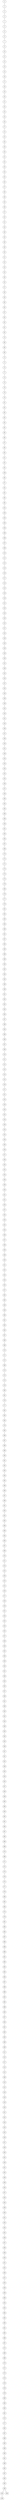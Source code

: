 graph {
0  [Label = "0 (0.00)"]
2  [Label = "2 (0.00)"]
3  [Label = "3 (0.00)"]
4  [Label = "4 (0.00)"]
1  [Label = "1 (0.00)"]
5  [Label = "5 (0.00)"]
6  [Label = "6 (0.00)"]
8  [Label = "8 (0.00)"]
7  [Label = "7 (0.00)"]
9  [Label = "9 (0.00)"]
10  [Label = "10 (0.00)"]
11  [Label = "11 (0.00)"]
12  [Label = "12 (0.00)"]
13  [Label = "13 (0.00)"]
14  [Label = "14 (0.00)"]
16  [Label = "16 (0.00)"]
17  [Label = "17 (0.00)"]
18  [Label = "18 (0.00)"]
19  [Label = "19 (0.00)"]
20  [Label = "20 (0.00)"]
21  [Label = "21 (0.00)"]
25  [Label = "25 (0.00)"]
23  [Label = "23 (0.00)"]
24  [Label = "24 (0.00)"]
26  [Label = "26 (0.00)"]
27  [Label = "27 (0.00)"]
15  [Label = "15 (0.00)"]
22  [Label = "22 (0.00)"]
30  [Label = "30 (0.00)"]
29  [Label = "29 (0.00)"]
28  [Label = "28 (0.00)"]
31  [Label = "31 (0.00)"]
32  [Label = "32 (0.00)"]
33  [Label = "33 (0.00)"]
34  [Label = "34 (0.00)"]
35  [Label = "35 (0.00)"]
40  [Label = "40 (0.00)"]
37  [Label = "37 (0.00)"]
38  [Label = "38 (0.00)"]
39  [Label = "39 (0.00)"]
43  [Label = "43 (0.00)"]
36  [Label = "36 (0.00)"]
47  [Label = "47 (0.00)"]
42  [Label = "42 (0.00)"]
41  [Label = "41 (0.00)"]
44  [Label = "44 (0.00)"]
48  [Label = "48 (0.00)"]
45  [Label = "45 (0.00)"]
46  [Label = "46 (0.00)"]
49  [Label = "49 (0.00)"]
50  [Label = "50 (0.00)"]
51  [Label = "51 (0.00)"]
52  [Label = "52 (0.00)"]
53  [Label = "53 (0.00)"]
54  [Label = "54 (0.00)"]
56  [Label = "56 (0.00)"]
55  [Label = "55 (0.00)"]
57  [Label = "57 (0.00)"]
58  [Label = "58 (0.00)"]
59  [Label = "59 (0.00)"]
60  [Label = "60 (0.00)"]
63  [Label = "63 (0.00)"]
67  [Label = "67 (0.00)"]
64  [Label = "64 (0.00)"]
62  [Label = "62 (0.00)"]
61  [Label = "61 (0.00)"]
65  [Label = "65 (0.00)"]
70  [Label = "70 (0.00)"]
66  [Label = "66 (0.00)"]
68  [Label = "68 (0.00)"]
69  [Label = "69 (0.00)"]
72  [Label = "72 (0.00)"]
71  [Label = "71 (0.00)"]
73  [Label = "73 (0.00)"]
77  [Label = "77 (0.00)"]
74  [Label = "74 (0.00)"]
75  [Label = "75 (0.00)"]
78  [Label = "78 (0.00)"]
79  [Label = "79 (0.00)"]
76  [Label = "76 (0.00)"]
81  [Label = "81 (0.00)"]
82  [Label = "82 (0.00)"]
80  [Label = "80 (0.00)"]
83  [Label = "83 (0.00)"]
84  [Label = "84 (0.00)"]
85  [Label = "85 (0.00)"]
86  [Label = "86 (0.00)"]
88  [Label = "88 (0.00)"]
87  [Label = "87 (0.00)"]
89  [Label = "89 (0.00)"]
90  [Label = "90 (0.00)"]
91  [Label = "91 (0.00)"]
92  [Label = "92 (0.00)"]
93  [Label = "93 (0.00)"]
100  [Label = "100 (0.00)"]
96  [Label = "96 (0.00)"]
97  [Label = "97 (0.00)"]
94  [Label = "94 (0.00)"]
95  [Label = "95 (0.00)"]
99  [Label = "99 (0.00)"]
98  [Label = "98 (0.00)"]
101  [Label = "101 (0.00)"]
103  [Label = "103 (0.00)"]
102  [Label = "102 (0.00)"]
105  [Label = "105 (0.00)"]
104  [Label = "104 (0.00)"]
106  [Label = "106 (0.00)"]
108  [Label = "108 (0.00)"]
107  [Label = "107 (0.00)"]
109  [Label = "109 (0.00)"]
110  [Label = "110 (0.00)"]
111  [Label = "111 (0.00)"]
112  [Label = "112 (0.00)"]
113  [Label = "113 (0.00)"]
116  [Label = "116 (0.00)"]
117  [Label = "117 (0.00)"]
114  [Label = "114 (0.00)"]
115  [Label = "115 (0.00)"]
118  [Label = "118 (0.00)"]
119  [Label = "119 (0.00)"]
121  [Label = "121 (0.00)"]
123  [Label = "123 (0.00)"]
124  [Label = "124 (0.00)"]
120  [Label = "120 (0.00)"]
122  [Label = "122 (0.00)"]
127  [Label = "127 (0.00)"]
125  [Label = "125 (0.00)"]
128  [Label = "128 (0.00)"]
133  [Label = "133 (0.00)"]
129  [Label = "129 (0.00)"]
126  [Label = "126 (0.00)"]
130  [Label = "130 (0.00)"]
131  [Label = "131 (0.00)"]
136  [Label = "136 (0.00)"]
132  [Label = "132 (0.00)"]
134  [Label = "134 (0.00)"]
137  [Label = "137 (0.00)"]
135  [Label = "135 (0.00)"]
140  [Label = "140 (0.00)"]
138  [Label = "138 (0.00)"]
139  [Label = "139 (0.00)"]
142  [Label = "142 (0.00)"]
143  [Label = "143 (0.00)"]
141  [Label = "141 (0.00)"]
144  [Label = "144 (0.00)"]
146  [Label = "146 (0.00)"]
147  [Label = "147 (0.00)"]
148  [Label = "148 (0.00)"]
150  [Label = "150 (0.00)"]
151  [Label = "151 (0.00)"]
149  [Label = "149 (0.00)"]
154  [Label = "154 (0.00)"]
153  [Label = "153 (0.00)"]
145  [Label = "145 (0.00)"]
152  [Label = "152 (0.00)"]
155  [Label = "155 (0.00)"]
156  [Label = "156 (0.00)"]
157  [Label = "157 (0.00)"]
159  [Label = "159 (0.00)"]
160  [Label = "160 (0.00)"]
162  [Label = "162 (0.00)"]
165  [Label = "165 (0.00)"]
166  [Label = "166 (0.00)"]
169  [Label = "169 (0.00)"]
158  [Label = "158 (0.00)"]
161  [Label = "161 (0.00)"]
163  [Label = "163 (0.00)"]
164  [Label = "164 (0.00)"]
167  [Label = "167 (0.00)"]
168  [Label = "168 (0.00)"]
170  [Label = "170 (0.00)"]
172  [Label = "172 (0.00)"]
171  [Label = "171 (0.00)"]
173  [Label = "173 (0.00)"]
174  [Label = "174 (0.00)"]
175  [Label = "175 (0.00)"]
176  [Label = "176 (0.00)"]
180  [Label = "180 (0.00)"]
178  [Label = "178 (0.00)"]
177  [Label = "177 (0.00)"]
179  [Label = "179 (0.00)"]
181  [Label = "181 (0.00)"]
182  [Label = "182 (0.00)"]
183  [Label = "183 (0.00)"]
184  [Label = "184 (0.00)"]
186  [Label = "186 (0.00)"]
191  [Label = "191 (0.00)"]
187  [Label = "187 (0.00)"]
185  [Label = "185 (0.00)"]
190  [Label = "190 (0.00)"]
189  [Label = "189 (0.00)"]
188  [Label = "188 (0.00)"]
193  [Label = "193 (0.00)"]
192  [Label = "192 (0.00)"]
194  [Label = "194 (0.00)"]
195  [Label = "195 (0.00)"]
196  [Label = "196 (0.00)"]
199  [Label = "199 (0.00)"]
201  [Label = "201 (0.00)"]
205  [Label = "205 (0.00)"]
202  [Label = "202 (0.00)"]
203  [Label = "203 (0.00)"]
200  [Label = "200 (0.00)"]
197  [Label = "197 (0.00)"]
198  [Label = "198 (0.00)"]
204  [Label = "204 (0.00)"]
206  [Label = "206 (0.00)"]
208  [Label = "208 (0.00)"]
207  [Label = "207 (0.00)"]
209  [Label = "209 (0.00)"]
210  [Label = "210 (0.00)"]
211  [Label = "211 (0.00)"]
212  [Label = "212 (0.00)"]
213  [Label = "213 (0.00)"]
214  [Label = "214 (0.00)"]
215  [Label = "215 (0.00)"]
216  [Label = "216 (0.00)"]
217  [Label = "217 (0.00)"]
221  [Label = "221 (0.00)"]
223  [Label = "223 (0.00)"]
219  [Label = "219 (0.00)"]
220  [Label = "220 (0.00)"]
222  [Label = "222 (0.00)"]
218  [Label = "218 (0.00)"]
226  [Label = "226 (0.00)"]
224  [Label = "224 (0.00)"]
225  [Label = "225 (0.00)"]
229  [Label = "229 (0.00)"]
230  [Label = "230 (0.00)"]
228  [Label = "228 (0.00)"]
227  [Label = "227 (0.00)"]
238  [Label = "238 (0.00)"]
235  [Label = "235 (0.00)"]
232  [Label = "232 (0.00)"]
234  [Label = "234 (0.00)"]
236  [Label = "236 (0.00)"]
239  [Label = "239 (0.00)"]
240  [Label = "240 (0.00)"]
241  [Label = "241 (0.00)"]
231  [Label = "231 (0.00)"]
233  [Label = "233 (0.00)"]
237  [Label = "237 (0.00)"]
245  [Label = "245 (0.00)"]
243  [Label = "243 (0.00)"]
242  [Label = "242 (0.00)"]
244  [Label = "244 (0.00)"]
246  [Label = "246 (0.00)"]
247  [Label = "247 (0.00)"]
248  [Label = "248 (0.00)"]
258  [Label = "258 (0.00)"]
249  [Label = "249 (0.00)"]
250  [Label = "250 (0.00)"]
251  [Label = "251 (0.00)"]
252  [Label = "252 (0.00)"]
253  [Label = "253 (0.00)"]
254  [Label = "254 (0.00)"]
255  [Label = "255 (0.00)"]
257  [Label = "257 (0.00)"]
262  [Label = "262 (0.00)"]
265  [Label = "265 (0.00)"]
256  [Label = "256 (0.00)"]
259  [Label = "259 (0.00)"]
260  [Label = "260 (0.00)"]
261  [Label = "261 (0.00)"]
263  [Label = "263 (0.00)"]
264  [Label = "264 (0.00)"]
267  [Label = "267 (0.00)"]
266  [Label = "266 (0.00)"]
268  [Label = "268 (0.00)"]
270  [Label = "270 (0.00)"]
271  [Label = "271 (0.00)"]
272  [Label = "272 (0.00)"]
269  [Label = "269 (0.00)"]
274  [Label = "274 (0.00)"]
275  [Label = "275 (0.00)"]
273  [Label = "273 (0.00)"]
279  [Label = "279 (0.00)"]
280  [Label = "280 (0.00)"]
281  [Label = "281 (0.00)"]
276  [Label = "276 (0.00)"]
277  [Label = "277 (0.00)"]
282  [Label = "282 (0.00)"]
283  [Label = "283 (0.00)"]
284  [Label = "284 (0.00)"]
278  [Label = "278 (0.00)"]
285  [Label = "285 (0.00)"]
286  [Label = "286 (0.00)"]
287  [Label = "287 (0.00)"]
289  [Label = "289 (0.00)"]
288  [Label = "288 (0.00)"]
290  [Label = "290 (0.00)"]
291  [Label = "291 (0.00)"]
292  [Label = "292 (0.00)"]
293  [Label = "293 (0.00)"]
294  [Label = "294 (0.00)"]
295  [Label = "295 (0.00)"]
296  [Label = "296 (0.00)"]
299  [Label = "299 (0.00)"]
297  [Label = "297 (0.00)"]
298  [Label = "298 (0.00)"]
301  [Label = "301 (0.00)"]
303  [Label = "303 (0.00)"]
302  [Label = "302 (0.00)"]
305  [Label = "305 (0.00)"]
306  [Label = "306 (0.00)"]
308  [Label = "308 (0.00)"]
304  [Label = "304 (0.00)"]
300  [Label = "300 (0.00)"]
307  [Label = "307 (0.00)"]
309  [Label = "309 (0.00)"]
310  [Label = "310 (0.00)"]
311  [Label = "311 (0.00)"]
314  [Label = "314 (0.00)"]
315  [Label = "315 (0.00)"]
320  [Label = "320 (0.00)"]
313  [Label = "313 (0.00)"]
312  [Label = "312 (0.00)"]
316  [Label = "316 (0.00)"]
317  [Label = "317 (0.00)"]
318  [Label = "318 (0.00)"]
319  [Label = "319 (0.00)"]
321  [Label = "321 (0.00)"]
324  [Label = "324 (0.00)"]
322  [Label = "322 (0.00)"]
323  [Label = "323 (0.00)"]
325  [Label = "325 (0.00)"]
327  [Label = "327 (0.00)"]
328  [Label = "328 (0.00)"]
329  [Label = "329 (0.00)"]
332  [Label = "332 (0.00)"]
330  [Label = "330 (0.00)"]
326  [Label = "326 (0.00)"]
334  [Label = "334 (0.00)"]
331  [Label = "331 (0.00)"]
336  [Label = "336 (0.00)"]
333  [Label = "333 (0.00)"]
335  [Label = "335 (0.00)"]
337  [Label = "337 (0.00)"]
339  [Label = "339 (0.00)"]
341  [Label = "341 (0.00)"]
338  [Label = "338 (0.00)"]
340  [Label = "340 (0.00)"]
342  [Label = "342 (0.00)"]
344  [Label = "344 (0.00)"]
348  [Label = "348 (0.00)"]
350  [Label = "350 (0.00)"]
345  [Label = "345 (0.00)"]
343  [Label = "343 (0.00)"]
346  [Label = "346 (0.00)"]
347  [Label = "347 (0.00)"]
351  [Label = "351 (0.00)"]
352  [Label = "352 (0.00)"]
349  [Label = "349 (0.00)"]
353  [Label = "353 (0.00)"]
354  [Label = "354 (0.00)"]
355  [Label = "355 (0.00)"]
357  [Label = "357 (0.00)"]
359  [Label = "359 (0.00)"]
358  [Label = "358 (0.00)"]
363  [Label = "363 (0.00)"]
360  [Label = "360 (0.00)"]
356  [Label = "356 (0.00)"]
362  [Label = "362 (0.00)"]
361  [Label = "361 (0.00)"]
364  [Label = "364 (0.00)"]
367  [Label = "367 (0.00)"]
365  [Label = "365 (0.00)"]
366  [Label = "366 (0.00)"]
369  [Label = "369 (0.00)"]
370  [Label = "370 (0.00)"]
368  [Label = "368 (0.00)"]
371  [Label = "371 (0.00)"]
372  [Label = "372 (0.00)"]
373  [Label = "373 (0.00)"]
376  [Label = "376 (0.00)"]
375  [Label = "375 (0.00)"]
377  [Label = "377 (0.00)"]
378  [Label = "378 (0.00)"]
380  [Label = "380 (0.00)"]
382  [Label = "382 (0.00)"]
384  [Label = "384 (0.00)"]
374  [Label = "374 (0.00)"]
379  [Label = "379 (0.00)"]
381  [Label = "381 (0.00)"]
385  [Label = "385 (0.00)"]
383  [Label = "383 (0.00)"]
387  [Label = "387 (0.00)"]
386  [Label = "386 (0.00)"]
389  [Label = "389 (0.00)"]
388  [Label = "388 (0.00)"]
391  [Label = "391 (0.00)"]
390  [Label = "390 (0.00)"]
392  [Label = "392 (0.00)"]
393  [Label = "393 (0.00)"]
394  [Label = "394 (0.00)"]
397  [Label = "397 (0.00)"]
398  [Label = "398 (0.00)"]
396  [Label = "396 (0.00)"]
402  [Label = "402 (0.00)"]
395  [Label = "395 (0.00)"]
399  [Label = "399 (0.00)"]
400  [Label = "400 (0.00)"]
407  [Label = "407 (0.00)"]
404  [Label = "404 (0.00)"]
401  [Label = "401 (0.00)"]
405  [Label = "405 (0.00)"]
403  [Label = "403 (0.00)"]
408  [Label = "408 (0.00)"]
409  [Label = "409 (0.00)"]
411  [Label = "411 (0.00)"]
413  [Label = "413 (0.00)"]
417  [Label = "417 (0.00)"]
414  [Label = "414 (0.00)"]
412  [Label = "412 (0.00)"]
406  [Label = "406 (0.00)"]
410  [Label = "410 (0.00)"]
415  [Label = "415 (0.00)"]
416  [Label = "416 (0.00)"]
418  [Label = "418 (0.00)"]
419  [Label = "419 (0.00)"]
420  [Label = "420 (0.00)"]
421  [Label = "421 (0.00)"]
422  [Label = "422 (0.00)"]
424  [Label = "424 (0.00)"]
423  [Label = "423 (0.00)"]
425  [Label = "425 (0.00)"]
426  [Label = "426 (0.00)"]
427  [Label = "427 (0.00)"]
428  [Label = "428 (0.00)"]
430  [Label = "430 (0.00)"]
432  [Label = "432 (0.00)"]
429  [Label = "429 (0.00)"]
431  [Label = "431 (0.00)"]
435  [Label = "435 (0.00)"]
436  [Label = "436 (0.00)"]
438  [Label = "438 (0.00)"]
434  [Label = "434 (0.00)"]
437  [Label = "437 (0.00)"]
433  [Label = "433 (0.00)"]
445  [Label = "445 (0.00)"]
439  [Label = "439 (0.00)"]
440  [Label = "440 (0.00)"]
441  [Label = "441 (0.00)"]
443  [Label = "443 (0.00)"]
444  [Label = "444 (0.00)"]
442  [Label = "442 (0.00)"]
448  [Label = "448 (0.00)"]
447  [Label = "447 (0.00)"]
446  [Label = "446 (0.00)"]
449  [Label = "449 (0.00)"]
450  [Label = "450 (0.00)"]
451  [Label = "451 (0.00)"]
452  [Label = "452 (0.00)"]
456  [Label = "456 (0.00)"]
457  [Label = "457 (0.00)"]
453  [Label = "453 (0.00)"]
458  [Label = "458 (0.00)"]
459  [Label = "459 (0.00)"]
460  [Label = "460 (0.00)"]
454  [Label = "454 (0.00)"]
455  [Label = "455 (0.00)"]
464  [Label = "464 (0.00)"]
462  [Label = "462 (0.00)"]
463  [Label = "463 (0.00)"]
461  [Label = "461 (0.00)"]
465  [Label = "465 (0.00)"]
466  [Label = "466 (0.00)"]
467  [Label = "467 (0.00)"]
472  [Label = "472 (0.00)"]
469  [Label = "469 (0.00)"]
468  [Label = "468 (0.00)"]
470  [Label = "470 (0.00)"]
471  [Label = "471 (0.00)"]
475  [Label = "475 (0.00)"]
474  [Label = "474 (0.00)"]
476  [Label = "476 (0.00)"]
478  [Label = "478 (0.00)"]
479  [Label = "479 (0.00)"]
480  [Label = "480 (0.00)"]
484  [Label = "484 (0.00)"]
483  [Label = "483 (0.00)"]
481  [Label = "481 (0.00)"]
473  [Label = "473 (0.00)"]
477  [Label = "477 (0.00)"]
482  [Label = "482 (0.00)"]
487  [Label = "487 (0.00)"]
488  [Label = "488 (0.00)"]
485  [Label = "485 (0.00)"]
486  [Label = "486 (0.00)"]
490  [Label = "490 (0.00)"]
491  [Label = "491 (0.00)"]
489  [Label = "489 (0.00)"]
492  [Label = "492 (0.00)"]
497  [Label = "497 (0.00)"]
493  [Label = "493 (0.00)"]
495  [Label = "495 (0.00)"]
498  [Label = "498 (0.00)"]
494  [Label = "494 (0.00)"]
496  [Label = "496 (0.00)"]
499  [Label = "499 (0.00)"]

0--2  [Label = "0.00"]
2--3  [Label = "0.00"]
3--4  [Label = "0.00"]
4--1  [Label = "0.00"]
1--5  [Label = "0.00"]
5--6  [Label = "0.00"]
6--8  [Label = "0.00"]
8--7  [Label = "0.00"]
7--9  [Label = "0.00"]
9--10  [Label = "0.00"]
10--11  [Label = "0.00"]
11--12  [Label = "0.00"]
12--13  [Label = "0.00"]
13--14  [Label = "0.00"]
14--16  [Label = "0.00"]
16--17  [Label = "0.00"]
17--18  [Label = "0.00"]
18--19  [Label = "0.00"]
19--20  [Label = "0.00"]
20--21  [Label = "0.00"]
21--25  [Label = "0.00"]
25--23  [Label = "0.00"]
23--24  [Label = "0.00"]
24--26  [Label = "0.00"]
26--27  [Label = "0.00"]
27--15  [Label = "0.00"]
15--22  [Label = "0.00"]
22--30  [Label = "0.00"]
30--29  [Label = "0.00"]
29--28  [Label = "0.00"]
28--31  [Label = "0.00"]
31--32  [Label = "0.00"]
32--33  [Label = "0.00"]
33--34  [Label = "0.00"]
34--35  [Label = "0.00"]
35--40  [Label = "0.00"]
40--37  [Label = "0.00"]
37--38  [Label = "0.00"]
38--39  [Label = "0.00"]
39--43  [Label = "0.00"]
43--36  [Label = "0.00"]
36--47  [Label = "0.00"]
47--42  [Label = "0.00"]
42--41  [Label = "0.00"]
41--44  [Label = "0.00"]
44--48  [Label = "0.00"]
48--45  [Label = "0.00"]
45--46  [Label = "0.00"]
46--49  [Label = "0.00"]
49--50  [Label = "0.00"]
50--51  [Label = "0.00"]
51--52  [Label = "0.00"]
52--53  [Label = "0.00"]
53--54  [Label = "0.00"]
54--56  [Label = "0.00"]
56--55  [Label = "0.00"]
55--57  [Label = "0.00"]
57--58  [Label = "0.00"]
58--59  [Label = "0.00"]
59--60  [Label = "0.00"]
60--63  [Label = "0.00"]
63--67  [Label = "0.00"]
67--64  [Label = "0.00"]
64--62  [Label = "0.00"]
62--61  [Label = "0.00"]
61--65  [Label = "0.00"]
65--70  [Label = "0.00"]
70--66  [Label = "0.00"]
66--68  [Label = "0.00"]
68--69  [Label = "0.00"]
69--72  [Label = "0.00"]
72--71  [Label = "0.00"]
71--73  [Label = "0.00"]
73--77  [Label = "0.00"]
77--74  [Label = "0.00"]
74--75  [Label = "0.00"]
75--78  [Label = "0.00"]
78--79  [Label = "0.00"]
79--76  [Label = "0.00"]
76--81  [Label = "0.00"]
81--82  [Label = "0.00"]
82--80  [Label = "0.00"]
80--83  [Label = "0.00"]
83--84  [Label = "0.00"]
84--85  [Label = "0.00"]
85--86  [Label = "0.00"]
86--88  [Label = "0.00"]
88--87  [Label = "0.00"]
87--89  [Label = "0.00"]
89--90  [Label = "0.00"]
90--91  [Label = "0.00"]
91--92  [Label = "0.00"]
92--93  [Label = "0.00"]
93--100  [Label = "0.00"]
100--96  [Label = "0.00"]
96--97  [Label = "0.00"]
97--94  [Label = "0.00"]
94--95  [Label = "0.00"]
95--99  [Label = "0.00"]
99--98  [Label = "0.00"]
98--101  [Label = "0.00"]
101--103  [Label = "0.00"]
103--102  [Label = "0.00"]
102--105  [Label = "0.00"]
105--104  [Label = "0.00"]
104--106  [Label = "0.00"]
106--108  [Label = "0.00"]
108--107  [Label = "0.00"]
107--109  [Label = "0.00"]
109--110  [Label = "0.00"]
110--111  [Label = "0.00"]
111--112  [Label = "0.00"]
112--113  [Label = "0.00"]
113--116  [Label = "0.00"]
116--117  [Label = "0.00"]
117--114  [Label = "0.00"]
114--115  [Label = "0.00"]
115--118  [Label = "0.00"]
118--119  [Label = "0.00"]
119--121  [Label = "0.00"]
121--123  [Label = "0.00"]
123--124  [Label = "0.00"]
124--120  [Label = "0.00"]
120--122  [Label = "0.00"]
122--127  [Label = "0.00"]
127--125  [Label = "0.00"]
125--128  [Label = "0.00"]
128--133  [Label = "0.00"]
133--129  [Label = "0.00"]
129--126  [Label = "0.00"]
126--130  [Label = "0.00"]
130--131  [Label = "0.00"]
131--136  [Label = "0.00"]
136--132  [Label = "0.00"]
132--134  [Label = "0.00"]
134--137  [Label = "0.00"]
137--135  [Label = "0.00"]
135--140  [Label = "0.00"]
140--138  [Label = "0.00"]
138--139  [Label = "0.00"]
139--142  [Label = "0.00"]
142--143  [Label = "0.00"]
143--141  [Label = "0.00"]
141--144  [Label = "0.00"]
144--146  [Label = "0.00"]
146--147  [Label = "0.00"]
147--148  [Label = "0.00"]
148--150  [Label = "0.00"]
150--151  [Label = "0.00"]
151--149  [Label = "0.00"]
149--154  [Label = "0.00"]
154--153  [Label = "0.00"]
153--145  [Label = "0.00"]
145--152  [Label = "0.00"]
152--155  [Label = "0.00"]
155--156  [Label = "0.00"]
156--157  [Label = "0.00"]
157--159  [Label = "0.00"]
159--160  [Label = "0.00"]
160--162  [Label = "0.00"]
162--165  [Label = "0.00"]
165--166  [Label = "0.00"]
166--169  [Label = "0.00"]
169--158  [Label = "0.00"]
158--161  [Label = "0.00"]
161--163  [Label = "0.00"]
163--164  [Label = "0.00"]
164--167  [Label = "0.00"]
167--168  [Label = "0.00"]
168--170  [Label = "0.00"]
170--172  [Label = "0.00"]
172--171  [Label = "0.00"]
171--173  [Label = "0.00"]
173--174  [Label = "0.00"]
174--175  [Label = "0.00"]
175--176  [Label = "0.00"]
176--180  [Label = "0.00"]
180--178  [Label = "0.00"]
178--177  [Label = "0.00"]
177--179  [Label = "0.00"]
179--181  [Label = "0.00"]
181--182  [Label = "0.00"]
182--183  [Label = "0.00"]
183--184  [Label = "0.00"]
184--186  [Label = "0.00"]
186--191  [Label = "0.00"]
191--187  [Label = "0.00"]
187--185  [Label = "0.00"]
185--190  [Label = "0.00"]
190--189  [Label = "0.00"]
189--188  [Label = "0.00"]
188--193  [Label = "0.00"]
193--192  [Label = "0.00"]
192--194  [Label = "0.00"]
194--195  [Label = "0.00"]
195--196  [Label = "0.00"]
196--199  [Label = "0.00"]
199--201  [Label = "0.00"]
201--205  [Label = "0.00"]
205--202  [Label = "0.00"]
202--203  [Label = "0.00"]
203--200  [Label = "0.00"]
200--197  [Label = "0.00"]
197--198  [Label = "0.00"]
198--204  [Label = "0.00"]
204--206  [Label = "0.00"]
206--208  [Label = "0.00"]
208--207  [Label = "0.00"]
207--209  [Label = "0.00"]
209--210  [Label = "0.00"]
210--211  [Label = "0.00"]
211--212  [Label = "0.00"]
212--213  [Label = "0.00"]
213--214  [Label = "0.00"]
214--215  [Label = "0.00"]
215--216  [Label = "0.00"]
216--217  [Label = "0.00"]
217--221  [Label = "0.00"]
221--223  [Label = "0.00"]
223--219  [Label = "0.00"]
219--220  [Label = "0.00"]
220--222  [Label = "0.00"]
222--218  [Label = "0.00"]
218--226  [Label = "0.00"]
226--224  [Label = "0.00"]
224--225  [Label = "0.00"]
225--229  [Label = "0.00"]
229--230  [Label = "0.00"]
230--228  [Label = "0.00"]
228--227  [Label = "0.00"]
227--238  [Label = "0.00"]
238--235  [Label = "0.00"]
235--232  [Label = "0.00"]
232--234  [Label = "0.00"]
234--236  [Label = "0.00"]
236--239  [Label = "0.00"]
239--240  [Label = "0.00"]
240--241  [Label = "0.00"]
241--231  [Label = "0.00"]
231--233  [Label = "0.00"]
233--237  [Label = "0.00"]
237--245  [Label = "0.00"]
245--243  [Label = "0.00"]
243--242  [Label = "0.00"]
242--244  [Label = "0.00"]
244--246  [Label = "0.00"]
246--247  [Label = "0.00"]
247--248  [Label = "0.00"]
248--258  [Label = "0.00"]
258--249  [Label = "0.00"]
249--250  [Label = "0.00"]
250--251  [Label = "0.00"]
251--252  [Label = "0.00"]
252--253  [Label = "0.00"]
253--254  [Label = "0.00"]
254--255  [Label = "0.00"]
255--257  [Label = "0.00"]
257--262  [Label = "0.00"]
262--265  [Label = "0.00"]
265--256  [Label = "0.00"]
256--259  [Label = "0.00"]
259--260  [Label = "0.00"]
260--261  [Label = "0.00"]
261--263  [Label = "0.00"]
263--264  [Label = "0.00"]
264--267  [Label = "0.00"]
267--266  [Label = "0.00"]
266--268  [Label = "0.00"]
268--270  [Label = "0.00"]
270--271  [Label = "0.00"]
271--272  [Label = "0.00"]
272--269  [Label = "0.00"]
269--274  [Label = "0.00"]
274--275  [Label = "0.00"]
275--273  [Label = "0.00"]
273--279  [Label = "0.00"]
279--280  [Label = "0.00"]
280--281  [Label = "0.00"]
281--276  [Label = "0.00"]
276--277  [Label = "0.00"]
277--282  [Label = "0.00"]
282--283  [Label = "0.00"]
283--284  [Label = "0.00"]
284--278  [Label = "0.00"]
278--285  [Label = "0.00"]
285--286  [Label = "0.00"]
286--287  [Label = "0.00"]
287--289  [Label = "0.00"]
289--288  [Label = "0.00"]
288--290  [Label = "0.00"]
290--291  [Label = "0.00"]
291--292  [Label = "0.00"]
292--293  [Label = "0.00"]
293--294  [Label = "0.00"]
294--295  [Label = "0.00"]
295--296  [Label = "0.00"]
296--299  [Label = "0.00"]
299--297  [Label = "0.00"]
297--298  [Label = "0.00"]
298--301  [Label = "0.00"]
301--303  [Label = "0.00"]
303--302  [Label = "0.00"]
302--305  [Label = "0.00"]
305--306  [Label = "0.00"]
306--308  [Label = "0.00"]
308--304  [Label = "0.00"]
304--300  [Label = "0.00"]
300--307  [Label = "0.00"]
307--309  [Label = "0.00"]
309--310  [Label = "0.00"]
310--311  [Label = "0.00"]
311--314  [Label = "0.00"]
314--315  [Label = "0.00"]
315--320  [Label = "0.00"]
320--313  [Label = "0.00"]
313--312  [Label = "0.00"]
312--316  [Label = "0.00"]
316--317  [Label = "0.00"]
317--318  [Label = "0.00"]
318--319  [Label = "0.00"]
319--321  [Label = "0.00"]
321--324  [Label = "0.00"]
324--322  [Label = "0.00"]
322--323  [Label = "0.00"]
323--325  [Label = "0.00"]
325--327  [Label = "0.00"]
327--328  [Label = "0.00"]
328--329  [Label = "0.00"]
329--332  [Label = "0.00"]
332--330  [Label = "0.00"]
330--326  [Label = "0.00"]
326--334  [Label = "0.00"]
334--331  [Label = "0.00"]
331--336  [Label = "0.00"]
336--333  [Label = "0.00"]
333--335  [Label = "0.00"]
335--337  [Label = "0.00"]
337--339  [Label = "0.00"]
339--341  [Label = "0.00"]
341--338  [Label = "0.00"]
338--340  [Label = "0.00"]
340--342  [Label = "0.00"]
342--344  [Label = "0.00"]
344--348  [Label = "0.00"]
348--350  [Label = "0.00"]
350--345  [Label = "0.00"]
345--343  [Label = "0.00"]
343--346  [Label = "0.00"]
346--347  [Label = "0.00"]
347--351  [Label = "0.00"]
351--352  [Label = "0.00"]
352--349  [Label = "0.00"]
349--353  [Label = "0.00"]
353--354  [Label = "0.00"]
354--355  [Label = "0.00"]
355--357  [Label = "0.00"]
357--359  [Label = "0.00"]
359--358  [Label = "0.00"]
358--363  [Label = "0.00"]
363--360  [Label = "0.00"]
360--356  [Label = "0.00"]
356--362  [Label = "0.00"]
362--361  [Label = "0.00"]
361--364  [Label = "0.00"]
364--367  [Label = "0.00"]
367--365  [Label = "0.00"]
365--366  [Label = "0.00"]
366--369  [Label = "0.00"]
369--370  [Label = "0.00"]
370--368  [Label = "0.00"]
368--371  [Label = "0.00"]
371--372  [Label = "0.00"]
372--373  [Label = "0.00"]
373--376  [Label = "0.00"]
376--375  [Label = "0.00"]
375--377  [Label = "0.00"]
377--378  [Label = "0.00"]
378--380  [Label = "0.00"]
380--382  [Label = "0.00"]
382--384  [Label = "0.00"]
384--374  [Label = "0.00"]
374--379  [Label = "0.00"]
379--381  [Label = "0.00"]
381--385  [Label = "0.00"]
385--383  [Label = "0.00"]
383--387  [Label = "0.00"]
387--386  [Label = "0.00"]
386--389  [Label = "0.00"]
389--388  [Label = "0.00"]
388--391  [Label = "0.00"]
391--390  [Label = "0.00"]
390--392  [Label = "0.00"]
392--393  [Label = "0.00"]
393--394  [Label = "0.00"]
394--397  [Label = "0.00"]
397--398  [Label = "0.00"]
398--396  [Label = "0.00"]
396--402  [Label = "0.00"]
402--395  [Label = "0.00"]
395--399  [Label = "0.00"]
399--400  [Label = "0.00"]
400--407  [Label = "0.00"]
407--404  [Label = "0.00"]
404--401  [Label = "0.00"]
401--405  [Label = "0.00"]
405--403  [Label = "0.00"]
403--408  [Label = "0.00"]
408--409  [Label = "0.00"]
409--411  [Label = "0.00"]
411--413  [Label = "0.00"]
413--417  [Label = "0.00"]
417--414  [Label = "0.00"]
414--412  [Label = "0.00"]
412--406  [Label = "0.00"]
406--410  [Label = "0.00"]
410--415  [Label = "0.00"]
415--416  [Label = "0.00"]
416--418  [Label = "0.00"]
418--419  [Label = "0.00"]
419--420  [Label = "0.00"]
420--421  [Label = "0.00"]
421--422  [Label = "0.00"]
422--424  [Label = "0.00"]
424--423  [Label = "0.00"]
423--425  [Label = "0.00"]
425--426  [Label = "0.00"]
426--427  [Label = "0.00"]
427--428  [Label = "0.00"]
428--430  [Label = "0.00"]
430--432  [Label = "0.00"]
432--429  [Label = "0.00"]
429--431  [Label = "0.00"]
431--435  [Label = "0.00"]
435--436  [Label = "0.00"]
436--438  [Label = "0.00"]
438--434  [Label = "0.00"]
434--437  [Label = "0.00"]
437--433  [Label = "0.00"]
433--445  [Label = "0.00"]
445--439  [Label = "0.00"]
439--440  [Label = "0.00"]
440--441  [Label = "0.00"]
441--443  [Label = "0.00"]
443--444  [Label = "0.00"]
444--442  [Label = "0.00"]
442--448  [Label = "0.00"]
448--447  [Label = "0.00"]
447--446  [Label = "0.00"]
446--449  [Label = "0.00"]
449--450  [Label = "0.00"]
450--451  [Label = "0.00"]
451--452  [Label = "0.00"]
452--456  [Label = "0.00"]
456--457  [Label = "0.00"]
457--453  [Label = "0.00"]
453--458  [Label = "0.00"]
458--459  [Label = "0.00"]
459--460  [Label = "0.00"]
460--454  [Label = "0.00"]
454--455  [Label = "0.00"]
455--464  [Label = "0.00"]
464--462  [Label = "0.00"]
462--463  [Label = "0.00"]
463--461  [Label = "0.00"]
461--465  [Label = "0.00"]
465--466  [Label = "0.00"]
466--467  [Label = "0.00"]
467--472  [Label = "0.00"]
472--469  [Label = "0.00"]
469--468  [Label = "0.00"]
468--470  [Label = "0.00"]
470--471  [Label = "0.00"]
471--475  [Label = "0.00"]
475--474  [Label = "0.00"]
474--476  [Label = "0.00"]
476--478  [Label = "0.00"]
478--479  [Label = "0.00"]
479--480  [Label = "0.00"]
480--484  [Label = "0.00"]
484--483  [Label = "0.00"]
483--481  [Label = "0.00"]
481--473  [Label = "0.00"]
473--477  [Label = "0.00"]
477--482  [Label = "0.00"]
482--487  [Label = "0.00"]
487--488  [Label = "0.00"]
488--485  [Label = "0.00"]
485--486  [Label = "0.00"]
486--490  [Label = "0.00"]
490--491  [Label = "0.00"]
491--489  [Label = "0.00"]
489--492  [Label = "0.00"]
492--497  [Label = "0.00"]
497--493  [Label = "0.00"]
493--495  [Label = "0.00"]
495--498  [Label = "0.00"]
498--494  [Label = "0.00"]
494--496  [Label = "0.00"]
498--499  [Label = "0.00"]
}

